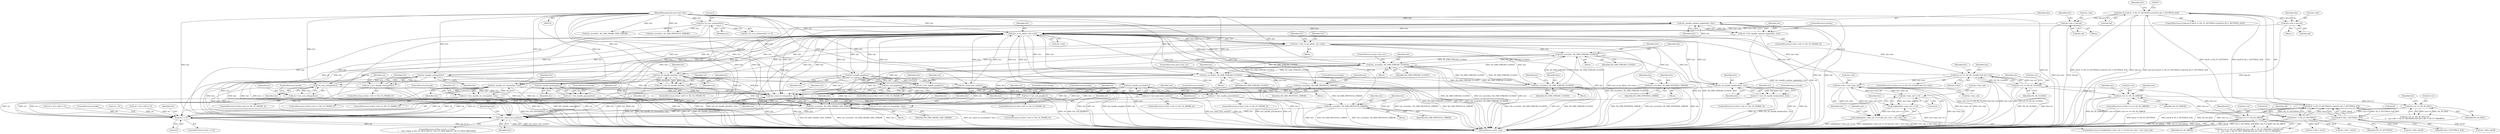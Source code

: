 digraph "0_haproxy_3f0e1ec70173593f4c2b3681b26c04a4ed5fc588@API" {
"1000658" [label="(Call,h2c_handle_window_update(h2c, h2s))"];
"1000406" [label="(Call,h2c_st_by_id(h2c, h2c->dsi))"];
"1000753" [label="(Call,h2c_error(h2c, H2_ERR_PROTOCOL_ERROR))"];
"1000124" [label="(MethodParameterIn,struct h2c *h2c)"];
"1000806" [label="(Call,h2c_send_rst_stream(h2c, h2s))"];
"1000688" [label="(Call,h2c_frt_handle_headers(h2c, h2s))"];
"1000404" [label="(Call,h2s = h2c_st_by_id(h2c, h2c->dsi))"];
"1000646" [label="(Call,h2c_ack_ping(h2c))"];
"1000636" [label="(Call,h2c_handle_ping(h2c))"];
"1000749" [label="(Call,h2c_handle_goaway(h2c))"];
"1000614" [label="(Call,h2c_handle_settings(h2c))"];
"1000624" [label="(Call,h2c_ack_settings(h2c))"];
"1000658" [label="(Call,h2c_handle_window_update(h2c, h2s))"];
"1000736" [label="(Call,h2c_handle_rst_stream(h2c, h2s))"];
"1000551" [label="(Call,h2c_error(h2c, H2_ERR_STREAM_CLOSED))"];
"1000504" [label="(Call,h2c_error(h2c, H2_ERR_STREAM_CLOSED))"];
"1000471" [label="(Call,h2s_error(h2s, H2_ERR_STREAM_CLOSED))"];
"1000515" [label="(Call,h2s_error(h2s, H2_ERR_STREAM_CLOSED))"];
"1000701" [label="(Call,h2c_frt_handle_data(h2c, h2s))"];
"1000712" [label="(Call,h2c_send_strm_wu(h2c))"];
"1000724" [label="(Call,h2c_handle_priority(h2c))"];
"1000670" [label="(Call,h2s_error(h2s, H2_ERR_INTERNAL_ERROR))"];
"1000152" [label="(Call,h2c_frt_recv_preface(h2c))"];
"1000369" [label="(Call,h2c->dsi = hdr.sid)"];
"1000208" [label="(Call,hdr.sid || hdr.ft != H2_FT_SETTINGS || hdr.ff & H2_F_SETTINGS_ACK)"];
"1000212" [label="(Call,hdr.ft != H2_FT_SETTINGS || hdr.ff & H2_F_SETTINGS_ACK)"];
"1000213" [label="(Call,hdr.ft != H2_FT_SETTINGS)"];
"1000218" [label="(Call,hdr.ff & H2_F_SETTINGS_ACK)"];
"1000563" [label="(Call,h2c->dsi > h2c->last_sid)"];
"1000481" [label="(Call,h2s->st == H2_SS_CLOSED && h2c->dsi)"];
"1000482" [label="(Call,h2s->st == H2_SS_CLOSED)"];
"1000448" [label="(Call,h2s->st == H2_SS_HREM)"];
"1000420" [label="(Call,h2s->st == H2_SS_IDLE)"];
"1000788" [label="(Call,h2s->st == H2_SS_ERROR)"];
"1000558" [label="(Call,h2c->last_sid >= 0)"];
"1000268" [label="(Call,h2c->dsi = hdr.sid)"];
"1000353" [label="(Call,h2c_error(h2c, H2_ERR_FRAME_SIZE_ERROR))"];
"1000850" [label="(Call,h2c_send_conn_wu(h2c))"];
"1000804" [label="(Call,ret = h2c_send_rst_stream(h2c, h2s))"];
"1000810" [label="(Call,ret <= 0)"];
"1000656" [label="(Call,ret = h2c_handle_window_update(h2c, h2s))"];
"1000686" [label="(Call,ret = h2c_frt_handle_headers(h2c, h2s))"];
"1000699" [label="(Call,ret = h2c_frt_handle_data(h2c, h2s))"];
"1000710" [label="(Call,ret = h2c_send_strm_wu(h2c))"];
"1000734" [label="(Call,ret = h2c_handle_rst_stream(h2c, h2s))"];
"1000437" [label="(Call,h2c_error(h2c, H2_ERR_PROTOCOL_ERROR))"];
"1000557" [label="(Call,unlikely(h2c->last_sid >= 0))"];
"1000556" [label="(Call,unlikely(h2c->last_sid >= 0) && h2c->dsi > h2c->last_sid)"];
"1000612" [label="(Call,ret = h2c_handle_settings(h2c))"];
"1000622" [label="(Call,ret = h2c_ack_settings(h2c))"];
"1000634" [label="(Call,ret = h2c_handle_ping(h2c))"];
"1000644" [label="(Call,ret = h2c_ack_ping(h2c))"];
"1000722" [label="(Call,ret = h2c_handle_priority(h2c))"];
"1000747" [label="(Call,ret = h2c_handle_goaway(h2c))"];
"1000637" [label="(Identifier,h2c)"];
"1000661" [label="(ControlStructure,break;)"];
"1000592" [label="(Call,ret = h2c->dfl == 0)"];
"1000739" [label="(ControlStructure,break;)"];
"1000217" [label="(Identifier,H2_FT_SETTINGS)"];
"1000369" [label="(Call,h2c->dsi = hdr.sid)"];
"1000701" [label="(Call,h2c_frt_handle_data(h2c, h2s))"];
"1000615" [label="(Identifier,h2c)"];
"1000556" [label="(Call,unlikely(h2c->last_sid >= 0) && h2c->dsi > h2c->last_sid)"];
"1000373" [label="(Call,hdr.sid)"];
"1000714" [label="(ControlStructure,break;)"];
"1000656" [label="(Call,ret = h2c_handle_window_update(h2c, h2s))"];
"1000736" [label="(Call,h2c_handle_rst_stream(h2c, h2s))"];
"1000218" [label="(Call,hdr.ff & H2_F_SETTINGS_ACK)"];
"1000562" [label="(Literal,0)"];
"1000813" [label="(ControlStructure,break;)"];
"1000808" [label="(Identifier,h2s)"];
"1000307" [label="(Call,ret = 0)"];
"1000779" [label="(Call,ret = h2c->dfl == 0)"];
"1000152" [label="(Call,h2c_frt_recv_preface(h2c))"];
"1000625" [label="(Identifier,h2c)"];
"1000354" [label="(Identifier,h2c)"];
"1000788" [label="(Call,h2s->st == H2_SS_ERROR)"];
"1000687" [label="(Identifier,ret)"];
"1000219" [label="(Call,hdr.ff)"];
"1000628" [label="(ControlStructure,if (h2c->st0 == H2_CS_FRAME_P))"];
"1000557" [label="(Call,unlikely(h2c->last_sid >= 0))"];
"1000602" [label="(Identifier,h2c)"];
"1000404" [label="(Call,h2s = h2c_st_by_id(h2c, h2c->dsi))"];
"1000646" [label="(Call,h2c_ack_ping(h2c))"];
"1000305" [label="(Block,)"];
"1000272" [label="(Call,hdr.sid)"];
"1000555" [label="(ControlStructure,if (unlikely(h2c->last_sid >= 0) && h2c->dsi > h2c->last_sid))"];
"1000614" [label="(Call,h2c_handle_settings(h2c))"];
"1000572" [label="(Identifier,ret)"];
"1000807" [label="(Identifier,h2c)"];
"1000207" [label="(ControlStructure,if (hdr.sid || hdr.ft != H2_FT_SETTINGS || hdr.ff & H2_F_SETTINGS_ACK))"];
"1000690" [label="(Identifier,h2s)"];
"1000801" [label="(Identifier,h2c)"];
"1000420" [label="(Call,h2s->st == H2_SS_IDLE)"];
"1000407" [label="(Identifier,h2c)"];
"1000482" [label="(Call,h2s->st == H2_SS_CLOSED)"];
"1000852" [label="(JumpTarget,fail:)"];
"1000613" [label="(Identifier,ret)"];
"1000481" [label="(Call,h2s->st == H2_SS_CLOSED && h2c->dsi)"];
"1000124" [label="(MethodParameterIn,struct h2c *h2c)"];
"1000660" [label="(Identifier,h2s)"];
"1000811" [label="(Identifier,ret)"];
"1000741" [label="(ControlStructure,if (h2c->st0 == H2_CS_FRAME_P))"];
"1000488" [label="(Identifier,h2c)"];
"1000723" [label="(Identifier,ret)"];
"1000154" [label="(Literal,0)"];
"1000447" [label="(Call,h2s->st == H2_SS_HREM && h2c->dft != H2_FT_WINDOW_UPDATE &&\n\t\t    h2c->dft != H2_FT_RST_STREAM && h2c->dft != H2_FT_PRIORITY)"];
"1000624" [label="(Call,h2c_ack_settings(h2c))"];
"1000751" [label="(ControlStructure,break;)"];
"1000810" [label="(Call,ret <= 0)"];
"1000550" [label="(Block,)"];
"1000735" [label="(Identifier,ret)"];
"1000647" [label="(Identifier,h2c)"];
"1000558" [label="(Call,h2c->last_sid >= 0)"];
"1000689" [label="(Identifier,h2c)"];
"1000565" [label="(Identifier,h2c)"];
"1000747" [label="(Call,ret = h2c_handle_goaway(h2c))"];
"1000789" [label="(Call,h2s->st)"];
"1000657" [label="(Identifier,ret)"];
"1000551" [label="(Call,h2c_error(h2c, H2_ERR_STREAM_CLOSED))"];
"1000612" [label="(Call,ret = h2c_handle_settings(h2c))"];
"1000691" [label="(ControlStructure,break;)"];
"1000711" [label="(Identifier,ret)"];
"1000737" [label="(Identifier,h2c)"];
"1000225" [label="(Identifier,h2c)"];
"1000622" [label="(Call,ret = h2c_ack_settings(h2c))"];
"1000323" [label="(Block,)"];
"1000476" [label="(Identifier,h2c)"];
"1000353" [label="(Call,h2c_error(h2c, H2_ERR_FRAME_SIZE_ERROR))"];
"1000658" [label="(Call,h2c_handle_window_update(h2c, h2s))"];
"1000517" [label="(Identifier,H2_ERR_STREAM_CLOSED)"];
"1000699" [label="(Call,ret = h2c_frt_handle_data(h2c, h2s))"];
"1000437" [label="(Call,h2c_error(h2c, H2_ERR_PROTOCOL_ERROR))"];
"1000560" [label="(Identifier,h2c)"];
"1000680" [label="(ControlStructure,if (h2c->st0 == H2_CS_FRAME_P))"];
"1000806" [label="(Call,h2c_send_rst_stream(h2c, h2s))"];
"1000754" [label="(Identifier,h2c)"];
"1000383" [label="(Call,h2c->dff = hdr.ff)"];
"1000704" [label="(ControlStructure,if (h2c->st0 == H2_CS_FRAME_A))"];
"1000641" [label="(Identifier,h2c)"];
"1000358" [label="(Identifier,h2c)"];
"1000635" [label="(Identifier,ret)"];
"1000153" [label="(Identifier,h2c)"];
"1000854" [label="(MethodReturn,static void)"];
"1000700" [label="(Identifier,ret)"];
"1000352" [label="(Block,)"];
"1000756" [label="(ControlStructure,break;)"];
"1000619" [label="(Identifier,h2c)"];
"1000222" [label="(Identifier,H2_F_SETTINGS_ACK)"];
"1000606" [label="(ControlStructure,if (h2c->st0 == H2_CS_FRAME_P))"];
"1000755" [label="(Identifier,H2_ERR_PROTOCOL_ERROR)"];
"1000370" [label="(Call,h2c->dsi)"];
"1000456" [label="(Identifier,h2c)"];
"1000567" [label="(Call,h2c->last_sid)"];
"1000376" [label="(Call,h2c->dft = hdr.ft)"];
"1000554" [label="(ControlStructure,goto strm_err;)"];
"1000850" [label="(Call,h2c_send_conn_wu(h2c))"];
"1000710" [label="(Call,ret = h2c_send_strm_wu(h2c))"];
"1000787" [label="(ControlStructure,if (h2s->st == H2_SS_ERROR))"];
"1000659" [label="(Identifier,h2c)"];
"1000688" [label="(Call,h2c_frt_handle_headers(h2c, h2s))"];
"1000753" [label="(Call,h2c_error(h2c, H2_ERR_PROTOCOL_ERROR))"];
"1000675" [label="(Identifier,h2c)"];
"1000693" [label="(ControlStructure,if (h2c->st0 == H2_CS_FRAME_P))"];
"1000268" [label="(Call,h2c->dsi = hdr.sid)"];
"1000553" [label="(Identifier,H2_ERR_STREAM_CLOSED)"];
"1000670" [label="(Call,h2s_error(h2s, H2_ERR_INTERNAL_ERROR))"];
"1000616" [label="(ControlStructure,if (h2c->st0 == H2_CS_FRAME_A))"];
"1000812" [label="(Literal,0)"];
"1000414" [label="(Identifier,h2c)"];
"1000809" [label="(ControlStructure,if (ret <= 0))"];
"1000738" [label="(Identifier,h2s)"];
"1000552" [label="(Identifier,h2c)"];
"1000486" [label="(Identifier,H2_SS_CLOSED)"];
"1000515" [label="(Call,h2s_error(h2s, H2_ERR_STREAM_CLOSED))"];
"1000506" [label="(Identifier,H2_ERR_STREAM_CLOSED)"];
"1000604" [label="(Block,)"];
"1000520" [label="(Identifier,h2c)"];
"1000503" [label="(Block,)"];
"1000748" [label="(Identifier,ret)"];
"1000277" [label="(Identifier,h2c)"];
"1000750" [label="(Identifier,h2c)"];
"1000471" [label="(Call,h2s_error(h2s, H2_ERR_STREAM_CLOSED))"];
"1000408" [label="(Call,h2c->dsi)"];
"1000252" [label="(Call,h2c_error(h2c, H2_ERR_FRAME_SIZE_ERROR))"];
"1000209" [label="(Call,hdr.sid)"];
"1000636" [label="(Call,h2c_handle_ping(h2c))"];
"1000563" [label="(Call,h2c->dsi > h2c->last_sid)"];
"1000805" [label="(Identifier,ret)"];
"1000712" [label="(Call,h2c_send_strm_wu(h2c))"];
"1000449" [label="(Call,h2s->st)"];
"1000707" [label="(Identifier,h2c)"];
"1000470" [label="(Block,)"];
"1000424" [label="(Identifier,H2_SS_IDLE)"];
"1000436" [label="(Block,)"];
"1000439" [label="(Identifier,H2_ERR_PROTOCOL_ERROR)"];
"1000716" [label="(ControlStructure,if (h2c->st0 == H2_CS_FRAME_P))"];
"1000634" [label="(Call,ret = h2c_handle_ping(h2c))"];
"1000507" [label="(ControlStructure,goto strm_err;)"];
"1000564" [label="(Call,h2c->dsi)"];
"1000495" [label="(Identifier,h2c)"];
"1000703" [label="(Identifier,h2s)"];
"1000623" [label="(Identifier,ret)"];
"1000645" [label="(Identifier,ret)"];
"1000833" [label="(ControlStructure,if (h2c->rcvd_c > 0 &&\n\t    !(h2c->flags & (H2_CF_MUX_MFULL | H2_CF_DEM_MBUSY | H2_CF_DEM_MROOM))))"];
"1000728" [label="(ControlStructure,if (h2c->st0 == H2_CS_FRAME_P))"];
"1000672" [label="(Identifier,H2_ERR_INTERNAL_ERROR)"];
"1000214" [label="(Call,hdr.ft)"];
"1000421" [label="(Call,h2s->st)"];
"1000282" [label="(Call,h2c->dff = hdr.ff)"];
"1000220" [label="(Identifier,hdr)"];
"1000713" [label="(Identifier,h2c)"];
"1000269" [label="(Call,h2c->dsi)"];
"1000817" [label="(Identifier,h2c)"];
"1000448" [label="(Call,h2s->st == H2_SS_HREM)"];
"1000671" [label="(Identifier,h2s)"];
"1000438" [label="(Identifier,h2c)"];
"1000702" [label="(Identifier,h2c)"];
"1000650" [label="(ControlStructure,if (h2c->st0 == H2_CS_FRAME_P))"];
"1000208" [label="(Call,hdr.sid || hdr.ft != H2_FT_SETTINGS || hdr.ff & H2_F_SETTINGS_ACK)"];
"1000749" [label="(Call,h2c_handle_goaway(h2c))"];
"1000516" [label="(Identifier,h2s)"];
"1000275" [label="(Call,h2c->dft = hdr.ft)"];
"1000559" [label="(Call,h2c->last_sid)"];
"1000638" [label="(ControlStructure,if (h2c->st0 == H2_CS_FRAME_A))"];
"1000504" [label="(Call,h2c_error(h2c, H2_ERR_STREAM_CLOSED))"];
"1000686" [label="(Call,ret = h2c_frt_handle_headers(h2c, h2s))"];
"1000798" [label="(ControlStructure,if (h2c->st0 == H2_CS_FRAME_E))"];
"1000224" [label="(Call,h2c_error(h2c, H2_ERR_PROTOCOL_ERROR))"];
"1000804" [label="(Call,ret = h2c_send_rst_stream(h2c, h2s))"];
"1000483" [label="(Call,h2s->st)"];
"1000472" [label="(Identifier,h2s)"];
"1000419" [label="(Call,h2s->st == H2_SS_IDLE &&\n\t\t    h2c->dft != H2_FT_HEADERS && h2c->dft != H2_FT_PRIORITY)"];
"1000355" [label="(Identifier,H2_ERR_FRAME_SIZE_ERROR)"];
"1000406" [label="(Call,h2c_st_by_id(h2c, h2c->dsi))"];
"1000514" [label="(Block,)"];
"1000378" [label="(Identifier,h2c)"];
"1000213" [label="(Call,hdr.ft != H2_FT_SETTINGS)"];
"1000405" [label="(Identifier,h2s)"];
"1000792" [label="(Identifier,H2_SS_ERROR)"];
"1000851" [label="(Identifier,h2c)"];
"1000473" [label="(Identifier,H2_ERR_STREAM_CLOSED)"];
"1000151" [label="(Call,h2c_frt_recv_preface(h2c) <= 0)"];
"1000734" [label="(Call,ret = h2c_handle_rst_stream(h2c, h2s))"];
"1000442" [label="(Identifier,h2c)"];
"1000725" [label="(Identifier,h2c)"];
"1000428" [label="(Identifier,h2c)"];
"1000669" [label="(Block,)"];
"1000724" [label="(Call,h2c_handle_priority(h2c))"];
"1000212" [label="(Call,hdr.ft != H2_FT_SETTINGS || hdr.ff & H2_F_SETTINGS_ACK)"];
"1000487" [label="(Call,h2c->dsi)"];
"1000648" [label="(ControlStructure,break;)"];
"1000644" [label="(Call,ret = h2c_ack_ping(h2c))"];
"1000505" [label="(Identifier,h2c)"];
"1000480" [label="(ControlStructure,if (h2s->st == H2_SS_CLOSED && h2c->dsi))"];
"1000795" [label="(Identifier,h2c)"];
"1000184" [label="(Block,)"];
"1000726" [label="(ControlStructure,break;)"];
"1000722" [label="(Call,ret = h2c_handle_priority(h2c))"];
"1000626" [label="(ControlStructure,break;)"];
"1000452" [label="(Identifier,H2_SS_HREM)"];
"1000658" -> "1000656"  [label="AST: "];
"1000658" -> "1000660"  [label="CFG: "];
"1000659" -> "1000658"  [label="AST: "];
"1000660" -> "1000658"  [label="AST: "];
"1000656" -> "1000658"  [label="CFG: "];
"1000658" -> "1000854"  [label="DDG: h2s"];
"1000658" -> "1000854"  [label="DDG: h2c"];
"1000658" -> "1000353"  [label="DDG: h2c"];
"1000658" -> "1000406"  [label="DDG: h2c"];
"1000658" -> "1000656"  [label="DDG: h2c"];
"1000658" -> "1000656"  [label="DDG: h2s"];
"1000406" -> "1000658"  [label="DDG: h2c"];
"1000124" -> "1000658"  [label="DDG: h2c"];
"1000404" -> "1000658"  [label="DDG: h2s"];
"1000658" -> "1000806"  [label="DDG: h2c"];
"1000658" -> "1000806"  [label="DDG: h2s"];
"1000658" -> "1000850"  [label="DDG: h2c"];
"1000406" -> "1000404"  [label="AST: "];
"1000406" -> "1000408"  [label="CFG: "];
"1000407" -> "1000406"  [label="AST: "];
"1000408" -> "1000406"  [label="AST: "];
"1000404" -> "1000406"  [label="CFG: "];
"1000406" -> "1000854"  [label="DDG: h2c"];
"1000406" -> "1000854"  [label="DDG: h2c->dsi"];
"1000406" -> "1000353"  [label="DDG: h2c"];
"1000406" -> "1000404"  [label="DDG: h2c"];
"1000406" -> "1000404"  [label="DDG: h2c->dsi"];
"1000753" -> "1000406"  [label="DDG: h2c"];
"1000806" -> "1000406"  [label="DDG: h2c"];
"1000688" -> "1000406"  [label="DDG: h2c"];
"1000646" -> "1000406"  [label="DDG: h2c"];
"1000749" -> "1000406"  [label="DDG: h2c"];
"1000614" -> "1000406"  [label="DDG: h2c"];
"1000152" -> "1000406"  [label="DDG: h2c"];
"1000624" -> "1000406"  [label="DDG: h2c"];
"1000736" -> "1000406"  [label="DDG: h2c"];
"1000551" -> "1000406"  [label="DDG: h2c"];
"1000636" -> "1000406"  [label="DDG: h2c"];
"1000701" -> "1000406"  [label="DDG: h2c"];
"1000712" -> "1000406"  [label="DDG: h2c"];
"1000724" -> "1000406"  [label="DDG: h2c"];
"1000504" -> "1000406"  [label="DDG: h2c"];
"1000124" -> "1000406"  [label="DDG: h2c"];
"1000369" -> "1000406"  [label="DDG: h2c->dsi"];
"1000563" -> "1000406"  [label="DDG: h2c->dsi"];
"1000481" -> "1000406"  [label="DDG: h2c->dsi"];
"1000268" -> "1000406"  [label="DDG: h2c->dsi"];
"1000406" -> "1000437"  [label="DDG: h2c"];
"1000406" -> "1000481"  [label="DDG: h2c->dsi"];
"1000406" -> "1000504"  [label="DDG: h2c"];
"1000406" -> "1000551"  [label="DDG: h2c"];
"1000406" -> "1000614"  [label="DDG: h2c"];
"1000406" -> "1000624"  [label="DDG: h2c"];
"1000406" -> "1000636"  [label="DDG: h2c"];
"1000406" -> "1000646"  [label="DDG: h2c"];
"1000406" -> "1000688"  [label="DDG: h2c"];
"1000406" -> "1000701"  [label="DDG: h2c"];
"1000406" -> "1000712"  [label="DDG: h2c"];
"1000406" -> "1000724"  [label="DDG: h2c"];
"1000406" -> "1000736"  [label="DDG: h2c"];
"1000406" -> "1000749"  [label="DDG: h2c"];
"1000406" -> "1000753"  [label="DDG: h2c"];
"1000406" -> "1000806"  [label="DDG: h2c"];
"1000406" -> "1000850"  [label="DDG: h2c"];
"1000753" -> "1000604"  [label="AST: "];
"1000753" -> "1000755"  [label="CFG: "];
"1000754" -> "1000753"  [label="AST: "];
"1000755" -> "1000753"  [label="AST: "];
"1000756" -> "1000753"  [label="CFG: "];
"1000753" -> "1000854"  [label="DDG: h2c"];
"1000753" -> "1000854"  [label="DDG: h2c_error(h2c, H2_ERR_PROTOCOL_ERROR)"];
"1000753" -> "1000854"  [label="DDG: H2_ERR_PROTOCOL_ERROR"];
"1000753" -> "1000353"  [label="DDG: h2c"];
"1000753" -> "1000437"  [label="DDG: H2_ERR_PROTOCOL_ERROR"];
"1000124" -> "1000753"  [label="DDG: h2c"];
"1000753" -> "1000806"  [label="DDG: h2c"];
"1000753" -> "1000850"  [label="DDG: h2c"];
"1000124" -> "1000123"  [label="AST: "];
"1000124" -> "1000854"  [label="DDG: h2c"];
"1000124" -> "1000152"  [label="DDG: h2c"];
"1000124" -> "1000224"  [label="DDG: h2c"];
"1000124" -> "1000252"  [label="DDG: h2c"];
"1000124" -> "1000353"  [label="DDG: h2c"];
"1000124" -> "1000437"  [label="DDG: h2c"];
"1000124" -> "1000504"  [label="DDG: h2c"];
"1000124" -> "1000551"  [label="DDG: h2c"];
"1000124" -> "1000614"  [label="DDG: h2c"];
"1000124" -> "1000624"  [label="DDG: h2c"];
"1000124" -> "1000636"  [label="DDG: h2c"];
"1000124" -> "1000646"  [label="DDG: h2c"];
"1000124" -> "1000688"  [label="DDG: h2c"];
"1000124" -> "1000701"  [label="DDG: h2c"];
"1000124" -> "1000712"  [label="DDG: h2c"];
"1000124" -> "1000724"  [label="DDG: h2c"];
"1000124" -> "1000736"  [label="DDG: h2c"];
"1000124" -> "1000749"  [label="DDG: h2c"];
"1000124" -> "1000806"  [label="DDG: h2c"];
"1000124" -> "1000850"  [label="DDG: h2c"];
"1000806" -> "1000804"  [label="AST: "];
"1000806" -> "1000808"  [label="CFG: "];
"1000807" -> "1000806"  [label="AST: "];
"1000808" -> "1000806"  [label="AST: "];
"1000804" -> "1000806"  [label="CFG: "];
"1000806" -> "1000854"  [label="DDG: h2c"];
"1000806" -> "1000854"  [label="DDG: h2s"];
"1000806" -> "1000353"  [label="DDG: h2c"];
"1000806" -> "1000804"  [label="DDG: h2c"];
"1000806" -> "1000804"  [label="DDG: h2s"];
"1000688" -> "1000806"  [label="DDG: h2c"];
"1000688" -> "1000806"  [label="DDG: h2s"];
"1000646" -> "1000806"  [label="DDG: h2c"];
"1000749" -> "1000806"  [label="DDG: h2c"];
"1000614" -> "1000806"  [label="DDG: h2c"];
"1000624" -> "1000806"  [label="DDG: h2c"];
"1000736" -> "1000806"  [label="DDG: h2c"];
"1000736" -> "1000806"  [label="DDG: h2s"];
"1000551" -> "1000806"  [label="DDG: h2c"];
"1000636" -> "1000806"  [label="DDG: h2c"];
"1000701" -> "1000806"  [label="DDG: h2c"];
"1000701" -> "1000806"  [label="DDG: h2s"];
"1000712" -> "1000806"  [label="DDG: h2c"];
"1000724" -> "1000806"  [label="DDG: h2c"];
"1000504" -> "1000806"  [label="DDG: h2c"];
"1000404" -> "1000806"  [label="DDG: h2s"];
"1000471" -> "1000806"  [label="DDG: h2s"];
"1000515" -> "1000806"  [label="DDG: h2s"];
"1000670" -> "1000806"  [label="DDG: h2s"];
"1000806" -> "1000850"  [label="DDG: h2c"];
"1000688" -> "1000686"  [label="AST: "];
"1000688" -> "1000690"  [label="CFG: "];
"1000689" -> "1000688"  [label="AST: "];
"1000690" -> "1000688"  [label="AST: "];
"1000686" -> "1000688"  [label="CFG: "];
"1000688" -> "1000854"  [label="DDG: h2c"];
"1000688" -> "1000854"  [label="DDG: h2s"];
"1000688" -> "1000353"  [label="DDG: h2c"];
"1000688" -> "1000686"  [label="DDG: h2c"];
"1000688" -> "1000686"  [label="DDG: h2s"];
"1000404" -> "1000688"  [label="DDG: h2s"];
"1000688" -> "1000850"  [label="DDG: h2c"];
"1000404" -> "1000305"  [label="AST: "];
"1000405" -> "1000404"  [label="AST: "];
"1000414" -> "1000404"  [label="CFG: "];
"1000404" -> "1000854"  [label="DDG: h2s"];
"1000404" -> "1000854"  [label="DDG: h2c_st_by_id(h2c, h2c->dsi)"];
"1000404" -> "1000471"  [label="DDG: h2s"];
"1000404" -> "1000515"  [label="DDG: h2s"];
"1000404" -> "1000670"  [label="DDG: h2s"];
"1000404" -> "1000701"  [label="DDG: h2s"];
"1000404" -> "1000736"  [label="DDG: h2s"];
"1000646" -> "1000644"  [label="AST: "];
"1000646" -> "1000647"  [label="CFG: "];
"1000647" -> "1000646"  [label="AST: "];
"1000644" -> "1000646"  [label="CFG: "];
"1000646" -> "1000854"  [label="DDG: h2c"];
"1000646" -> "1000353"  [label="DDG: h2c"];
"1000646" -> "1000644"  [label="DDG: h2c"];
"1000636" -> "1000646"  [label="DDG: h2c"];
"1000646" -> "1000850"  [label="DDG: h2c"];
"1000636" -> "1000634"  [label="AST: "];
"1000636" -> "1000637"  [label="CFG: "];
"1000637" -> "1000636"  [label="AST: "];
"1000634" -> "1000636"  [label="CFG: "];
"1000636" -> "1000854"  [label="DDG: h2c"];
"1000636" -> "1000353"  [label="DDG: h2c"];
"1000636" -> "1000634"  [label="DDG: h2c"];
"1000636" -> "1000850"  [label="DDG: h2c"];
"1000749" -> "1000747"  [label="AST: "];
"1000749" -> "1000750"  [label="CFG: "];
"1000750" -> "1000749"  [label="AST: "];
"1000747" -> "1000749"  [label="CFG: "];
"1000749" -> "1000854"  [label="DDG: h2c"];
"1000749" -> "1000353"  [label="DDG: h2c"];
"1000749" -> "1000747"  [label="DDG: h2c"];
"1000749" -> "1000850"  [label="DDG: h2c"];
"1000614" -> "1000612"  [label="AST: "];
"1000614" -> "1000615"  [label="CFG: "];
"1000615" -> "1000614"  [label="AST: "];
"1000612" -> "1000614"  [label="CFG: "];
"1000614" -> "1000854"  [label="DDG: h2c"];
"1000614" -> "1000353"  [label="DDG: h2c"];
"1000614" -> "1000612"  [label="DDG: h2c"];
"1000614" -> "1000624"  [label="DDG: h2c"];
"1000614" -> "1000850"  [label="DDG: h2c"];
"1000624" -> "1000622"  [label="AST: "];
"1000624" -> "1000625"  [label="CFG: "];
"1000625" -> "1000624"  [label="AST: "];
"1000622" -> "1000624"  [label="CFG: "];
"1000624" -> "1000854"  [label="DDG: h2c"];
"1000624" -> "1000353"  [label="DDG: h2c"];
"1000624" -> "1000622"  [label="DDG: h2c"];
"1000624" -> "1000850"  [label="DDG: h2c"];
"1000736" -> "1000734"  [label="AST: "];
"1000736" -> "1000738"  [label="CFG: "];
"1000737" -> "1000736"  [label="AST: "];
"1000738" -> "1000736"  [label="AST: "];
"1000734" -> "1000736"  [label="CFG: "];
"1000736" -> "1000854"  [label="DDG: h2s"];
"1000736" -> "1000854"  [label="DDG: h2c"];
"1000736" -> "1000353"  [label="DDG: h2c"];
"1000736" -> "1000734"  [label="DDG: h2c"];
"1000736" -> "1000734"  [label="DDG: h2s"];
"1000736" -> "1000850"  [label="DDG: h2c"];
"1000551" -> "1000550"  [label="AST: "];
"1000551" -> "1000553"  [label="CFG: "];
"1000552" -> "1000551"  [label="AST: "];
"1000553" -> "1000551"  [label="AST: "];
"1000554" -> "1000551"  [label="CFG: "];
"1000551" -> "1000854"  [label="DDG: H2_ERR_STREAM_CLOSED"];
"1000551" -> "1000854"  [label="DDG: h2c_error(h2c, H2_ERR_STREAM_CLOSED)"];
"1000551" -> "1000854"  [label="DDG: h2c"];
"1000551" -> "1000353"  [label="DDG: h2c"];
"1000551" -> "1000471"  [label="DDG: H2_ERR_STREAM_CLOSED"];
"1000551" -> "1000504"  [label="DDG: H2_ERR_STREAM_CLOSED"];
"1000551" -> "1000515"  [label="DDG: H2_ERR_STREAM_CLOSED"];
"1000504" -> "1000551"  [label="DDG: H2_ERR_STREAM_CLOSED"];
"1000471" -> "1000551"  [label="DDG: H2_ERR_STREAM_CLOSED"];
"1000515" -> "1000551"  [label="DDG: H2_ERR_STREAM_CLOSED"];
"1000551" -> "1000850"  [label="DDG: h2c"];
"1000504" -> "1000503"  [label="AST: "];
"1000504" -> "1000506"  [label="CFG: "];
"1000505" -> "1000504"  [label="AST: "];
"1000506" -> "1000504"  [label="AST: "];
"1000507" -> "1000504"  [label="CFG: "];
"1000504" -> "1000854"  [label="DDG: H2_ERR_STREAM_CLOSED"];
"1000504" -> "1000854"  [label="DDG: h2c"];
"1000504" -> "1000854"  [label="DDG: h2c_error(h2c, H2_ERR_STREAM_CLOSED)"];
"1000504" -> "1000353"  [label="DDG: h2c"];
"1000504" -> "1000471"  [label="DDG: H2_ERR_STREAM_CLOSED"];
"1000471" -> "1000504"  [label="DDG: H2_ERR_STREAM_CLOSED"];
"1000515" -> "1000504"  [label="DDG: H2_ERR_STREAM_CLOSED"];
"1000504" -> "1000515"  [label="DDG: H2_ERR_STREAM_CLOSED"];
"1000504" -> "1000850"  [label="DDG: h2c"];
"1000471" -> "1000470"  [label="AST: "];
"1000471" -> "1000473"  [label="CFG: "];
"1000472" -> "1000471"  [label="AST: "];
"1000473" -> "1000471"  [label="AST: "];
"1000476" -> "1000471"  [label="CFG: "];
"1000471" -> "1000854"  [label="DDG: h2s"];
"1000471" -> "1000854"  [label="DDG: H2_ERR_STREAM_CLOSED"];
"1000471" -> "1000854"  [label="DDG: h2s_error(h2s, H2_ERR_STREAM_CLOSED)"];
"1000515" -> "1000471"  [label="DDG: H2_ERR_STREAM_CLOSED"];
"1000471" -> "1000515"  [label="DDG: H2_ERR_STREAM_CLOSED"];
"1000515" -> "1000514"  [label="AST: "];
"1000515" -> "1000517"  [label="CFG: "];
"1000516" -> "1000515"  [label="AST: "];
"1000517" -> "1000515"  [label="AST: "];
"1000520" -> "1000515"  [label="CFG: "];
"1000515" -> "1000854"  [label="DDG: h2s_error(h2s, H2_ERR_STREAM_CLOSED)"];
"1000515" -> "1000854"  [label="DDG: h2s"];
"1000515" -> "1000854"  [label="DDG: H2_ERR_STREAM_CLOSED"];
"1000701" -> "1000699"  [label="AST: "];
"1000701" -> "1000703"  [label="CFG: "];
"1000702" -> "1000701"  [label="AST: "];
"1000703" -> "1000701"  [label="AST: "];
"1000699" -> "1000701"  [label="CFG: "];
"1000701" -> "1000854"  [label="DDG: h2c"];
"1000701" -> "1000854"  [label="DDG: h2s"];
"1000701" -> "1000353"  [label="DDG: h2c"];
"1000701" -> "1000699"  [label="DDG: h2c"];
"1000701" -> "1000699"  [label="DDG: h2s"];
"1000701" -> "1000712"  [label="DDG: h2c"];
"1000701" -> "1000850"  [label="DDG: h2c"];
"1000712" -> "1000710"  [label="AST: "];
"1000712" -> "1000713"  [label="CFG: "];
"1000713" -> "1000712"  [label="AST: "];
"1000710" -> "1000712"  [label="CFG: "];
"1000712" -> "1000854"  [label="DDG: h2c"];
"1000712" -> "1000353"  [label="DDG: h2c"];
"1000712" -> "1000710"  [label="DDG: h2c"];
"1000712" -> "1000850"  [label="DDG: h2c"];
"1000724" -> "1000722"  [label="AST: "];
"1000724" -> "1000725"  [label="CFG: "];
"1000725" -> "1000724"  [label="AST: "];
"1000722" -> "1000724"  [label="CFG: "];
"1000724" -> "1000854"  [label="DDG: h2c"];
"1000724" -> "1000353"  [label="DDG: h2c"];
"1000724" -> "1000722"  [label="DDG: h2c"];
"1000724" -> "1000850"  [label="DDG: h2c"];
"1000670" -> "1000669"  [label="AST: "];
"1000670" -> "1000672"  [label="CFG: "];
"1000671" -> "1000670"  [label="AST: "];
"1000672" -> "1000670"  [label="AST: "];
"1000675" -> "1000670"  [label="CFG: "];
"1000670" -> "1000854"  [label="DDG: H2_ERR_INTERNAL_ERROR"];
"1000670" -> "1000854"  [label="DDG: h2s_error(h2s, H2_ERR_INTERNAL_ERROR)"];
"1000670" -> "1000854"  [label="DDG: h2s"];
"1000152" -> "1000151"  [label="AST: "];
"1000152" -> "1000153"  [label="CFG: "];
"1000153" -> "1000152"  [label="AST: "];
"1000154" -> "1000152"  [label="CFG: "];
"1000152" -> "1000854"  [label="DDG: h2c"];
"1000152" -> "1000151"  [label="DDG: h2c"];
"1000152" -> "1000224"  [label="DDG: h2c"];
"1000152" -> "1000252"  [label="DDG: h2c"];
"1000152" -> "1000353"  [label="DDG: h2c"];
"1000152" -> "1000850"  [label="DDG: h2c"];
"1000369" -> "1000323"  [label="AST: "];
"1000369" -> "1000373"  [label="CFG: "];
"1000370" -> "1000369"  [label="AST: "];
"1000373" -> "1000369"  [label="AST: "];
"1000378" -> "1000369"  [label="CFG: "];
"1000369" -> "1000854"  [label="DDG: hdr.sid"];
"1000208" -> "1000369"  [label="DDG: hdr.sid"];
"1000208" -> "1000207"  [label="AST: "];
"1000208" -> "1000209"  [label="CFG: "];
"1000208" -> "1000212"  [label="CFG: "];
"1000209" -> "1000208"  [label="AST: "];
"1000212" -> "1000208"  [label="AST: "];
"1000225" -> "1000208"  [label="CFG: "];
"1000237" -> "1000208"  [label="CFG: "];
"1000208" -> "1000854"  [label="DDG: hdr.sid"];
"1000208" -> "1000854"  [label="DDG: hdr.sid || hdr.ft != H2_FT_SETTINGS || hdr.ff & H2_F_SETTINGS_ACK"];
"1000208" -> "1000854"  [label="DDG: hdr.ft != H2_FT_SETTINGS || hdr.ff & H2_F_SETTINGS_ACK"];
"1000212" -> "1000208"  [label="DDG: hdr.ft != H2_FT_SETTINGS"];
"1000212" -> "1000208"  [label="DDG: hdr.ff & H2_F_SETTINGS_ACK"];
"1000208" -> "1000268"  [label="DDG: hdr.sid"];
"1000212" -> "1000213"  [label="CFG: "];
"1000212" -> "1000218"  [label="CFG: "];
"1000213" -> "1000212"  [label="AST: "];
"1000218" -> "1000212"  [label="AST: "];
"1000212" -> "1000854"  [label="DDG: hdr.ff & H2_F_SETTINGS_ACK"];
"1000212" -> "1000854"  [label="DDG: hdr.ft != H2_FT_SETTINGS"];
"1000213" -> "1000212"  [label="DDG: hdr.ft"];
"1000213" -> "1000212"  [label="DDG: H2_FT_SETTINGS"];
"1000218" -> "1000212"  [label="DDG: hdr.ff"];
"1000218" -> "1000212"  [label="DDG: H2_F_SETTINGS_ACK"];
"1000213" -> "1000217"  [label="CFG: "];
"1000214" -> "1000213"  [label="AST: "];
"1000217" -> "1000213"  [label="AST: "];
"1000220" -> "1000213"  [label="CFG: "];
"1000213" -> "1000854"  [label="DDG: H2_FT_SETTINGS"];
"1000213" -> "1000854"  [label="DDG: hdr.ft"];
"1000213" -> "1000275"  [label="DDG: hdr.ft"];
"1000213" -> "1000376"  [label="DDG: hdr.ft"];
"1000218" -> "1000222"  [label="CFG: "];
"1000219" -> "1000218"  [label="AST: "];
"1000222" -> "1000218"  [label="AST: "];
"1000218" -> "1000854"  [label="DDG: hdr.ff"];
"1000218" -> "1000854"  [label="DDG: H2_F_SETTINGS_ACK"];
"1000218" -> "1000282"  [label="DDG: hdr.ff"];
"1000218" -> "1000383"  [label="DDG: hdr.ff"];
"1000563" -> "1000556"  [label="AST: "];
"1000563" -> "1000567"  [label="CFG: "];
"1000564" -> "1000563"  [label="AST: "];
"1000567" -> "1000563"  [label="AST: "];
"1000556" -> "1000563"  [label="CFG: "];
"1000563" -> "1000854"  [label="DDG: h2c->last_sid"];
"1000563" -> "1000854"  [label="DDG: h2c->dsi"];
"1000563" -> "1000558"  [label="DDG: h2c->last_sid"];
"1000563" -> "1000556"  [label="DDG: h2c->dsi"];
"1000563" -> "1000556"  [label="DDG: h2c->last_sid"];
"1000481" -> "1000563"  [label="DDG: h2c->dsi"];
"1000558" -> "1000563"  [label="DDG: h2c->last_sid"];
"1000481" -> "1000480"  [label="AST: "];
"1000481" -> "1000482"  [label="CFG: "];
"1000481" -> "1000487"  [label="CFG: "];
"1000482" -> "1000481"  [label="AST: "];
"1000487" -> "1000481"  [label="AST: "];
"1000495" -> "1000481"  [label="CFG: "];
"1000560" -> "1000481"  [label="CFG: "];
"1000481" -> "1000854"  [label="DDG: h2s->st == H2_SS_CLOSED && h2c->dsi"];
"1000481" -> "1000854"  [label="DDG: h2c->dsi"];
"1000481" -> "1000854"  [label="DDG: h2s->st == H2_SS_CLOSED"];
"1000482" -> "1000481"  [label="DDG: h2s->st"];
"1000482" -> "1000481"  [label="DDG: H2_SS_CLOSED"];
"1000482" -> "1000486"  [label="CFG: "];
"1000483" -> "1000482"  [label="AST: "];
"1000486" -> "1000482"  [label="AST: "];
"1000488" -> "1000482"  [label="CFG: "];
"1000482" -> "1000854"  [label="DDG: H2_SS_CLOSED"];
"1000482" -> "1000854"  [label="DDG: h2s->st"];
"1000448" -> "1000482"  [label="DDG: h2s->st"];
"1000482" -> "1000788"  [label="DDG: h2s->st"];
"1000448" -> "1000447"  [label="AST: "];
"1000448" -> "1000452"  [label="CFG: "];
"1000449" -> "1000448"  [label="AST: "];
"1000452" -> "1000448"  [label="AST: "];
"1000456" -> "1000448"  [label="CFG: "];
"1000447" -> "1000448"  [label="CFG: "];
"1000448" -> "1000854"  [label="DDG: H2_SS_HREM"];
"1000448" -> "1000447"  [label="DDG: h2s->st"];
"1000448" -> "1000447"  [label="DDG: H2_SS_HREM"];
"1000420" -> "1000448"  [label="DDG: h2s->st"];
"1000448" -> "1000788"  [label="DDG: h2s->st"];
"1000420" -> "1000419"  [label="AST: "];
"1000420" -> "1000424"  [label="CFG: "];
"1000421" -> "1000420"  [label="AST: "];
"1000424" -> "1000420"  [label="AST: "];
"1000428" -> "1000420"  [label="CFG: "];
"1000419" -> "1000420"  [label="CFG: "];
"1000420" -> "1000854"  [label="DDG: H2_SS_IDLE"];
"1000420" -> "1000854"  [label="DDG: h2s->st"];
"1000420" -> "1000419"  [label="DDG: h2s->st"];
"1000420" -> "1000419"  [label="DDG: H2_SS_IDLE"];
"1000788" -> "1000420"  [label="DDG: h2s->st"];
"1000788" -> "1000787"  [label="AST: "];
"1000788" -> "1000792"  [label="CFG: "];
"1000789" -> "1000788"  [label="AST: "];
"1000792" -> "1000788"  [label="AST: "];
"1000795" -> "1000788"  [label="CFG: "];
"1000801" -> "1000788"  [label="CFG: "];
"1000788" -> "1000854"  [label="DDG: H2_SS_ERROR"];
"1000788" -> "1000854"  [label="DDG: h2s->st"];
"1000788" -> "1000854"  [label="DDG: h2s->st == H2_SS_ERROR"];
"1000558" -> "1000557"  [label="AST: "];
"1000558" -> "1000562"  [label="CFG: "];
"1000559" -> "1000558"  [label="AST: "];
"1000562" -> "1000558"  [label="AST: "];
"1000557" -> "1000558"  [label="CFG: "];
"1000558" -> "1000854"  [label="DDG: h2c->last_sid"];
"1000558" -> "1000557"  [label="DDG: h2c->last_sid"];
"1000558" -> "1000557"  [label="DDG: 0"];
"1000268" -> "1000184"  [label="AST: "];
"1000268" -> "1000272"  [label="CFG: "];
"1000269" -> "1000268"  [label="AST: "];
"1000272" -> "1000268"  [label="AST: "];
"1000277" -> "1000268"  [label="CFG: "];
"1000268" -> "1000854"  [label="DDG: h2c->dsi"];
"1000268" -> "1000854"  [label="DDG: hdr.sid"];
"1000353" -> "1000352"  [label="AST: "];
"1000353" -> "1000355"  [label="CFG: "];
"1000354" -> "1000353"  [label="AST: "];
"1000355" -> "1000353"  [label="AST: "];
"1000358" -> "1000353"  [label="CFG: "];
"1000353" -> "1000854"  [label="DDG: h2c_error(h2c, H2_ERR_FRAME_SIZE_ERROR)"];
"1000353" -> "1000854"  [label="DDG: h2c"];
"1000353" -> "1000854"  [label="DDG: H2_ERR_FRAME_SIZE_ERROR"];
"1000353" -> "1000850"  [label="DDG: h2c"];
"1000850" -> "1000833"  [label="AST: "];
"1000850" -> "1000851"  [label="CFG: "];
"1000851" -> "1000850"  [label="AST: "];
"1000852" -> "1000850"  [label="CFG: "];
"1000850" -> "1000854"  [label="DDG: h2c"];
"1000850" -> "1000854"  [label="DDG: h2c_send_conn_wu(h2c)"];
"1000437" -> "1000850"  [label="DDG: h2c"];
"1000804" -> "1000798"  [label="AST: "];
"1000805" -> "1000804"  [label="AST: "];
"1000811" -> "1000804"  [label="CFG: "];
"1000804" -> "1000854"  [label="DDG: h2c_send_rst_stream(h2c, h2s)"];
"1000804" -> "1000810"  [label="DDG: ret"];
"1000810" -> "1000809"  [label="AST: "];
"1000810" -> "1000812"  [label="CFG: "];
"1000811" -> "1000810"  [label="AST: "];
"1000812" -> "1000810"  [label="AST: "];
"1000813" -> "1000810"  [label="CFG: "];
"1000817" -> "1000810"  [label="CFG: "];
"1000810" -> "1000854"  [label="DDG: ret <= 0"];
"1000810" -> "1000854"  [label="DDG: ret"];
"1000699" -> "1000810"  [label="DDG: ret"];
"1000734" -> "1000810"  [label="DDG: ret"];
"1000612" -> "1000810"  [label="DDG: ret"];
"1000656" -> "1000810"  [label="DDG: ret"];
"1000644" -> "1000810"  [label="DDG: ret"];
"1000722" -> "1000810"  [label="DDG: ret"];
"1000307" -> "1000810"  [label="DDG: ret"];
"1000592" -> "1000810"  [label="DDG: ret"];
"1000710" -> "1000810"  [label="DDG: ret"];
"1000622" -> "1000810"  [label="DDG: ret"];
"1000747" -> "1000810"  [label="DDG: ret"];
"1000779" -> "1000810"  [label="DDG: ret"];
"1000686" -> "1000810"  [label="DDG: ret"];
"1000634" -> "1000810"  [label="DDG: ret"];
"1000656" -> "1000650"  [label="AST: "];
"1000657" -> "1000656"  [label="AST: "];
"1000661" -> "1000656"  [label="CFG: "];
"1000656" -> "1000854"  [label="DDG: h2c_handle_window_update(h2c, h2s)"];
"1000656" -> "1000854"  [label="DDG: ret"];
"1000686" -> "1000680"  [label="AST: "];
"1000687" -> "1000686"  [label="AST: "];
"1000691" -> "1000686"  [label="CFG: "];
"1000686" -> "1000854"  [label="DDG: ret"];
"1000686" -> "1000854"  [label="DDG: h2c_frt_handle_headers(h2c, h2s)"];
"1000699" -> "1000693"  [label="AST: "];
"1000700" -> "1000699"  [label="AST: "];
"1000707" -> "1000699"  [label="CFG: "];
"1000699" -> "1000854"  [label="DDG: ret"];
"1000699" -> "1000854"  [label="DDG: h2c_frt_handle_data(h2c, h2s)"];
"1000710" -> "1000704"  [label="AST: "];
"1000711" -> "1000710"  [label="AST: "];
"1000714" -> "1000710"  [label="CFG: "];
"1000710" -> "1000854"  [label="DDG: ret"];
"1000710" -> "1000854"  [label="DDG: h2c_send_strm_wu(h2c)"];
"1000734" -> "1000728"  [label="AST: "];
"1000735" -> "1000734"  [label="AST: "];
"1000739" -> "1000734"  [label="CFG: "];
"1000734" -> "1000854"  [label="DDG: ret"];
"1000734" -> "1000854"  [label="DDG: h2c_handle_rst_stream(h2c, h2s)"];
"1000437" -> "1000436"  [label="AST: "];
"1000437" -> "1000439"  [label="CFG: "];
"1000438" -> "1000437"  [label="AST: "];
"1000439" -> "1000437"  [label="AST: "];
"1000442" -> "1000437"  [label="CFG: "];
"1000437" -> "1000854"  [label="DDG: h2c_error(h2c, H2_ERR_PROTOCOL_ERROR)"];
"1000437" -> "1000854"  [label="DDG: h2c"];
"1000437" -> "1000854"  [label="DDG: H2_ERR_PROTOCOL_ERROR"];
"1000557" -> "1000556"  [label="AST: "];
"1000565" -> "1000557"  [label="CFG: "];
"1000556" -> "1000557"  [label="CFG: "];
"1000557" -> "1000854"  [label="DDG: h2c->last_sid >= 0"];
"1000557" -> "1000556"  [label="DDG: h2c->last_sid >= 0"];
"1000556" -> "1000555"  [label="AST: "];
"1000572" -> "1000556"  [label="CFG: "];
"1000602" -> "1000556"  [label="CFG: "];
"1000556" -> "1000854"  [label="DDG: h2c->dsi > h2c->last_sid"];
"1000556" -> "1000854"  [label="DDG: unlikely(h2c->last_sid >= 0)"];
"1000556" -> "1000854"  [label="DDG: unlikely(h2c->last_sid >= 0) && h2c->dsi > h2c->last_sid"];
"1000612" -> "1000606"  [label="AST: "];
"1000613" -> "1000612"  [label="AST: "];
"1000619" -> "1000612"  [label="CFG: "];
"1000612" -> "1000854"  [label="DDG: h2c_handle_settings(h2c)"];
"1000612" -> "1000854"  [label="DDG: ret"];
"1000622" -> "1000616"  [label="AST: "];
"1000623" -> "1000622"  [label="AST: "];
"1000626" -> "1000622"  [label="CFG: "];
"1000622" -> "1000854"  [label="DDG: ret"];
"1000622" -> "1000854"  [label="DDG: h2c_ack_settings(h2c)"];
"1000634" -> "1000628"  [label="AST: "];
"1000635" -> "1000634"  [label="AST: "];
"1000641" -> "1000634"  [label="CFG: "];
"1000634" -> "1000854"  [label="DDG: ret"];
"1000634" -> "1000854"  [label="DDG: h2c_handle_ping(h2c)"];
"1000644" -> "1000638"  [label="AST: "];
"1000645" -> "1000644"  [label="AST: "];
"1000648" -> "1000644"  [label="CFG: "];
"1000644" -> "1000854"  [label="DDG: h2c_ack_ping(h2c)"];
"1000644" -> "1000854"  [label="DDG: ret"];
"1000722" -> "1000716"  [label="AST: "];
"1000723" -> "1000722"  [label="AST: "];
"1000726" -> "1000722"  [label="CFG: "];
"1000722" -> "1000854"  [label="DDG: h2c_handle_priority(h2c)"];
"1000722" -> "1000854"  [label="DDG: ret"];
"1000747" -> "1000741"  [label="AST: "];
"1000748" -> "1000747"  [label="AST: "];
"1000751" -> "1000747"  [label="CFG: "];
"1000747" -> "1000854"  [label="DDG: ret"];
"1000747" -> "1000854"  [label="DDG: h2c_handle_goaway(h2c)"];
}
